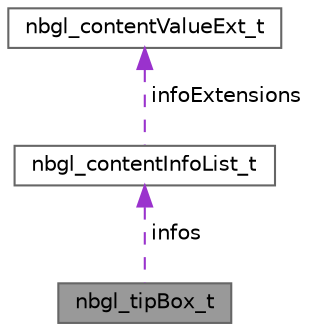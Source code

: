 digraph "nbgl_tipBox_t"
{
 // LATEX_PDF_SIZE
  bgcolor="transparent";
  edge [fontname=Helvetica,fontsize=10,labelfontname=Helvetica,labelfontsize=10];
  node [fontname=Helvetica,fontsize=10,shape=box,height=0.2,width=0.4];
  Node1 [label="nbgl_tipBox_t",height=0.2,width=0.4,color="gray40", fillcolor="grey60", style="filled", fontcolor="black",tooltip="The necessary parameters to build a tip-box in first review page and the modal if this tip box is tou..."];
  Node2 -> Node1 [dir="back",color="darkorchid3",style="dashed",label=" infos" ];
  Node2 [label="nbgl_contentInfoList_t",height=0.2,width=0.4,color="gray40", fillcolor="white", style="filled",URL="$structnbgl__contentInfoList__t.html",tooltip="This structure contains data to build a INFOS_LIST content."];
  Node3 -> Node2 [dir="back",color="darkorchid3",style="dashed",label=" infoExtensions" ];
  Node3 [label="nbgl_contentValueExt_t",height=0.2,width=0.4,color="gray40", fillcolor="white", style="filled",URL="$structnbgl__contentValueExt__t.html",tooltip="This structure contains additions to a tag/value pair, to be able to build a screen to display these ..."];
}

